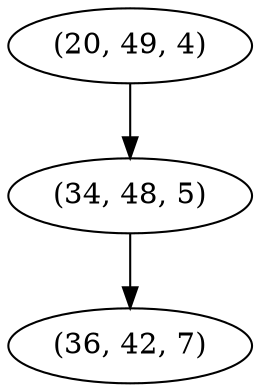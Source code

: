 digraph tree {
    "(20, 49, 4)";
    "(34, 48, 5)";
    "(36, 42, 7)";
    "(20, 49, 4)" -> "(34, 48, 5)";
    "(34, 48, 5)" -> "(36, 42, 7)";
}
